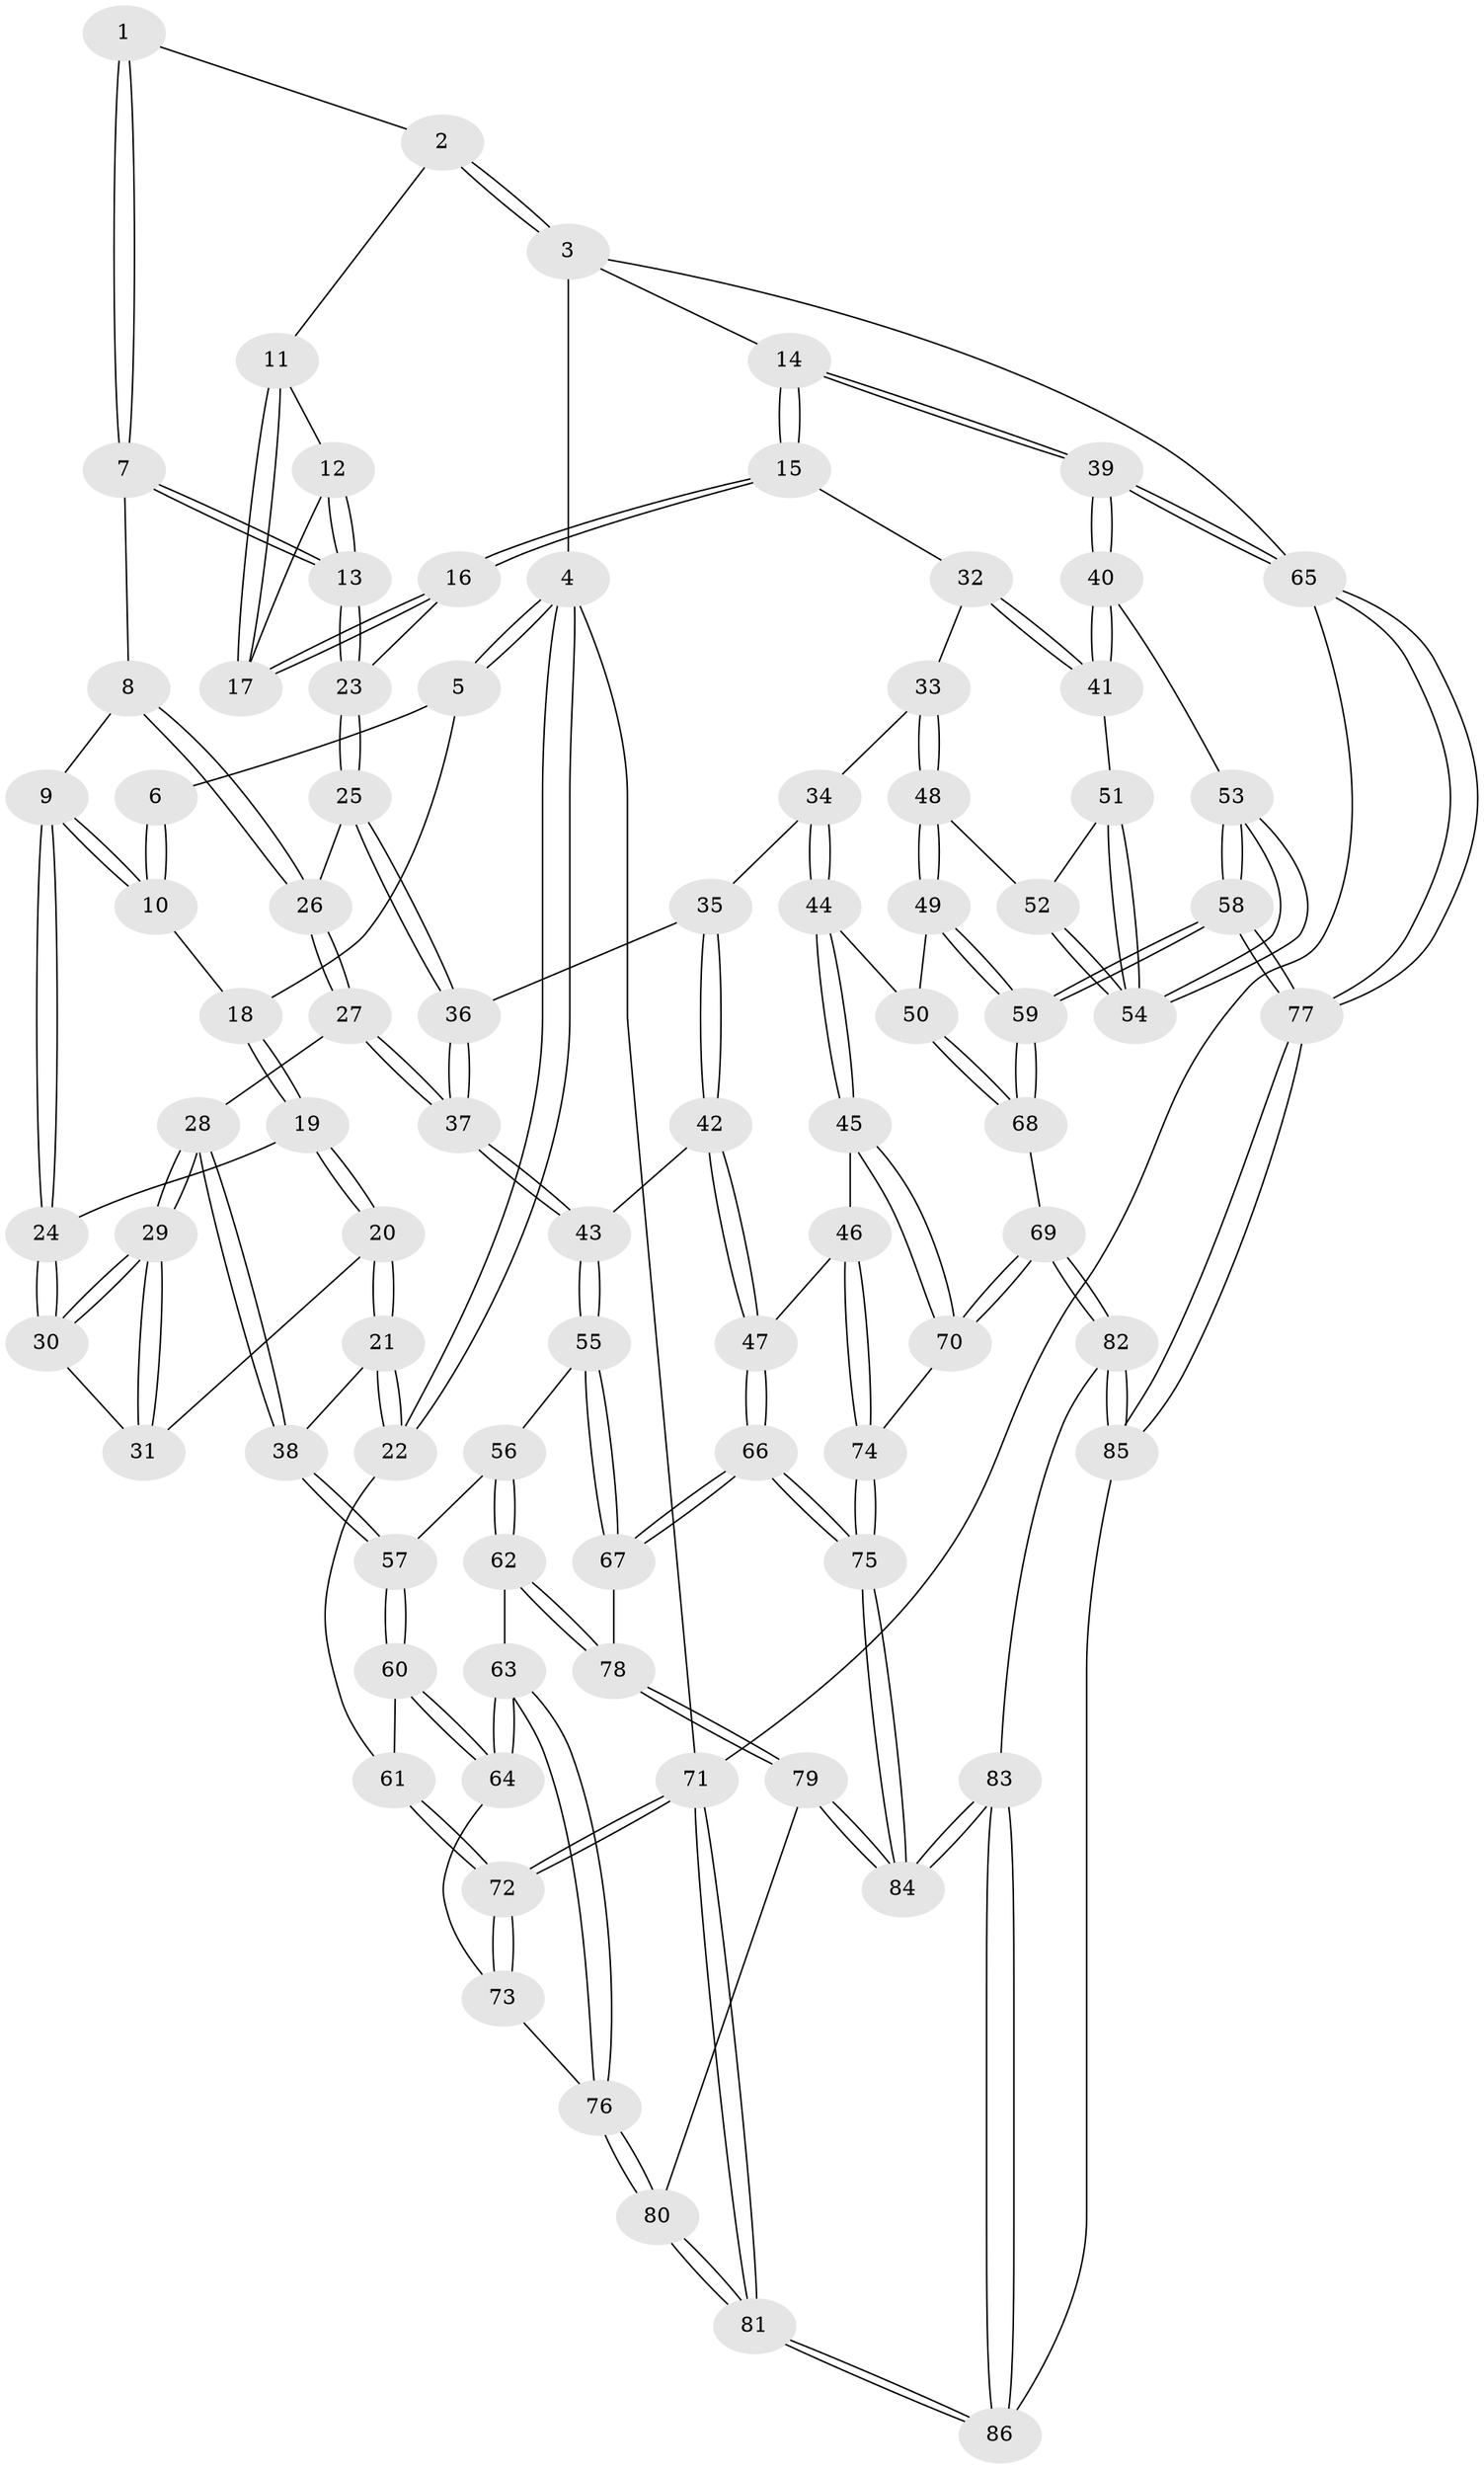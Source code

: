 // Generated by graph-tools (version 1.1) at 2025/03/03/09/25 03:03:19]
// undirected, 86 vertices, 212 edges
graph export_dot {
graph [start="1"]
  node [color=gray90,style=filled];
  1 [pos="+0.4958107334769325+0"];
  2 [pos="+0.7506014611031969+0"];
  3 [pos="+1+0"];
  4 [pos="+0+0"];
  5 [pos="+0+0"];
  6 [pos="+0.288655470199608+0"];
  7 [pos="+0.5006432982853724+0.15131063795269953"];
  8 [pos="+0.34348480461941766+0.17519123773995965"];
  9 [pos="+0.3327110839081573+0.1734692181007088"];
  10 [pos="+0.30056016222979864+0.08829023370860407"];
  11 [pos="+0.736832464016629+0"];
  12 [pos="+0.6547661682442713+0.05393512053102543"];
  13 [pos="+0.5569626014217005+0.1904513613979872"];
  14 [pos="+1+0.18413651272694123"];
  15 [pos="+0.9704341362104262+0.2793548548423075"];
  16 [pos="+0.7742817294629025+0.19030172335072637"];
  17 [pos="+0.7520008171555913+0.10819367728446092"];
  18 [pos="+0.13451909980297538+0.06390173142477215"];
  19 [pos="+0.12601611393485923+0.2143134077038558"];
  20 [pos="+0.00596327583904105+0.30792149507338773"];
  21 [pos="+0+0.3571772852342731"];
  22 [pos="+0+0.3554467078108684"];
  23 [pos="+0.557734726667189+0.19143301972235782"];
  24 [pos="+0.30217720668533365+0.1935298247510263"];
  25 [pos="+0.5588785272911078+0.2862639196848787"];
  26 [pos="+0.4014475823551929+0.36358453863067297"];
  27 [pos="+0.34217251581986396+0.48510529320900736"];
  28 [pos="+0.32748283945829926+0.48210466544199765"];
  29 [pos="+0.3050739934330472+0.4522629416511296"];
  30 [pos="+0.28853115478512487+0.27623265973681504"];
  31 [pos="+0.16701980496303584+0.366113566865444"];
  32 [pos="+0.9107227960417895+0.34829604211106696"];
  33 [pos="+0.7309173582441544+0.4541808616204797"];
  34 [pos="+0.7211856518442231+0.4535405135041656"];
  35 [pos="+0.6759032773363148+0.43731262186340364"];
  36 [pos="+0.5883738841880815+0.35638316375096063"];
  37 [pos="+0.38329815377710236+0.5168253368457759"];
  38 [pos="+0.16116612218893406+0.58006342122625"];
  39 [pos="+1+0.731185433958549"];
  40 [pos="+0.9748114173214113+0.6670381270852863"];
  41 [pos="+0.9255405943116185+0.567922971836375"];
  42 [pos="+0.4383800519949377+0.5937522182026579"];
  43 [pos="+0.43261291722715484+0.589940438785208"];
  44 [pos="+0.5828183754905716+0.6572935381581448"];
  45 [pos="+0.4924808158988406+0.6469351765479411"];
  46 [pos="+0.48661005274352004+0.6450471466320411"];
  47 [pos="+0.47104814888702934+0.6391044350305491"];
  48 [pos="+0.7589325300715546+0.5776682639983417"];
  49 [pos="+0.7282648139174396+0.6333257669501957"];
  50 [pos="+0.6189684112787965+0.6812288396752646"];
  51 [pos="+0.8823474201641132+0.5857927680830349"];
  52 [pos="+0.7667125159724377+0.5832472838711134"];
  53 [pos="+0.8651540706414959+0.715925231887077"];
  54 [pos="+0.831324177884516+0.6526872093947876"];
  55 [pos="+0.26596827312854177+0.7241664633782553"];
  56 [pos="+0.17163076127229407+0.6116894352323243"];
  57 [pos="+0.16106572077385936+0.5896599478272101"];
  58 [pos="+0.7945772084082365+0.8269044488586731"];
  59 [pos="+0.7875112900269662+0.8252506770144487"];
  60 [pos="+0.08281606380176855+0.6716321820922602"];
  61 [pos="+0+0.4667594363228446"];
  62 [pos="+0.13604243010432743+0.7805474603790452"];
  63 [pos="+0.12917567167350408+0.7807832739798883"];
  64 [pos="+0.05461118518196679+0.7149436178253767"];
  65 [pos="+1+1"];
  66 [pos="+0.4088233533665147+0.8300607908661717"];
  67 [pos="+0.26088941895984913+0.8063419449033611"];
  68 [pos="+0.6884598463811491+0.8271863566074055"];
  69 [pos="+0.6598938119345448+0.8465581123495608"];
  70 [pos="+0.5819790363682434+0.8389563621012207"];
  71 [pos="+0+1"];
  72 [pos="+0+0.6891682702894433"];
  73 [pos="+0.005069993489569758+0.7243725788241172"];
  74 [pos="+0.5332203993454627+0.8502037459424788"];
  75 [pos="+0.44362135527242147+0.880898126222663"];
  76 [pos="+0.05986029302115536+0.8524658077833394"];
  77 [pos="+1+1"];
  78 [pos="+0.2442546822391336+0.8197996307528999"];
  79 [pos="+0.22538464570317313+0.8886756279431735"];
  80 [pos="+0+1"];
  81 [pos="+0+1"];
  82 [pos="+0.6397850048974222+0.9194874284768638"];
  83 [pos="+0.43181480777528986+1"];
  84 [pos="+0.42886225166884107+1"];
  85 [pos="+1+1"];
  86 [pos="+0.4316762537166586+1"];
  1 -- 2;
  1 -- 7;
  1 -- 7;
  2 -- 3;
  2 -- 3;
  2 -- 11;
  3 -- 4;
  3 -- 14;
  3 -- 65;
  4 -- 5;
  4 -- 5;
  4 -- 22;
  4 -- 22;
  4 -- 71;
  5 -- 6;
  5 -- 18;
  6 -- 10;
  6 -- 10;
  7 -- 8;
  7 -- 13;
  7 -- 13;
  8 -- 9;
  8 -- 26;
  8 -- 26;
  9 -- 10;
  9 -- 10;
  9 -- 24;
  9 -- 24;
  10 -- 18;
  11 -- 12;
  11 -- 17;
  11 -- 17;
  12 -- 13;
  12 -- 13;
  12 -- 17;
  13 -- 23;
  13 -- 23;
  14 -- 15;
  14 -- 15;
  14 -- 39;
  14 -- 39;
  15 -- 16;
  15 -- 16;
  15 -- 32;
  16 -- 17;
  16 -- 17;
  16 -- 23;
  18 -- 19;
  18 -- 19;
  19 -- 20;
  19 -- 20;
  19 -- 24;
  20 -- 21;
  20 -- 21;
  20 -- 31;
  21 -- 22;
  21 -- 22;
  21 -- 38;
  22 -- 61;
  23 -- 25;
  23 -- 25;
  24 -- 30;
  24 -- 30;
  25 -- 26;
  25 -- 36;
  25 -- 36;
  26 -- 27;
  26 -- 27;
  27 -- 28;
  27 -- 37;
  27 -- 37;
  28 -- 29;
  28 -- 29;
  28 -- 38;
  28 -- 38;
  29 -- 30;
  29 -- 30;
  29 -- 31;
  29 -- 31;
  30 -- 31;
  32 -- 33;
  32 -- 41;
  32 -- 41;
  33 -- 34;
  33 -- 48;
  33 -- 48;
  34 -- 35;
  34 -- 44;
  34 -- 44;
  35 -- 36;
  35 -- 42;
  35 -- 42;
  36 -- 37;
  36 -- 37;
  37 -- 43;
  37 -- 43;
  38 -- 57;
  38 -- 57;
  39 -- 40;
  39 -- 40;
  39 -- 65;
  39 -- 65;
  40 -- 41;
  40 -- 41;
  40 -- 53;
  41 -- 51;
  42 -- 43;
  42 -- 47;
  42 -- 47;
  43 -- 55;
  43 -- 55;
  44 -- 45;
  44 -- 45;
  44 -- 50;
  45 -- 46;
  45 -- 70;
  45 -- 70;
  46 -- 47;
  46 -- 74;
  46 -- 74;
  47 -- 66;
  47 -- 66;
  48 -- 49;
  48 -- 49;
  48 -- 52;
  49 -- 50;
  49 -- 59;
  49 -- 59;
  50 -- 68;
  50 -- 68;
  51 -- 52;
  51 -- 54;
  51 -- 54;
  52 -- 54;
  52 -- 54;
  53 -- 54;
  53 -- 54;
  53 -- 58;
  53 -- 58;
  55 -- 56;
  55 -- 67;
  55 -- 67;
  56 -- 57;
  56 -- 62;
  56 -- 62;
  57 -- 60;
  57 -- 60;
  58 -- 59;
  58 -- 59;
  58 -- 77;
  58 -- 77;
  59 -- 68;
  59 -- 68;
  60 -- 61;
  60 -- 64;
  60 -- 64;
  61 -- 72;
  61 -- 72;
  62 -- 63;
  62 -- 78;
  62 -- 78;
  63 -- 64;
  63 -- 64;
  63 -- 76;
  63 -- 76;
  64 -- 73;
  65 -- 77;
  65 -- 77;
  65 -- 71;
  66 -- 67;
  66 -- 67;
  66 -- 75;
  66 -- 75;
  67 -- 78;
  68 -- 69;
  69 -- 70;
  69 -- 70;
  69 -- 82;
  69 -- 82;
  70 -- 74;
  71 -- 72;
  71 -- 72;
  71 -- 81;
  71 -- 81;
  72 -- 73;
  72 -- 73;
  73 -- 76;
  74 -- 75;
  74 -- 75;
  75 -- 84;
  75 -- 84;
  76 -- 80;
  76 -- 80;
  77 -- 85;
  77 -- 85;
  78 -- 79;
  78 -- 79;
  79 -- 80;
  79 -- 84;
  79 -- 84;
  80 -- 81;
  80 -- 81;
  81 -- 86;
  81 -- 86;
  82 -- 83;
  82 -- 85;
  82 -- 85;
  83 -- 84;
  83 -- 84;
  83 -- 86;
  83 -- 86;
  85 -- 86;
}
